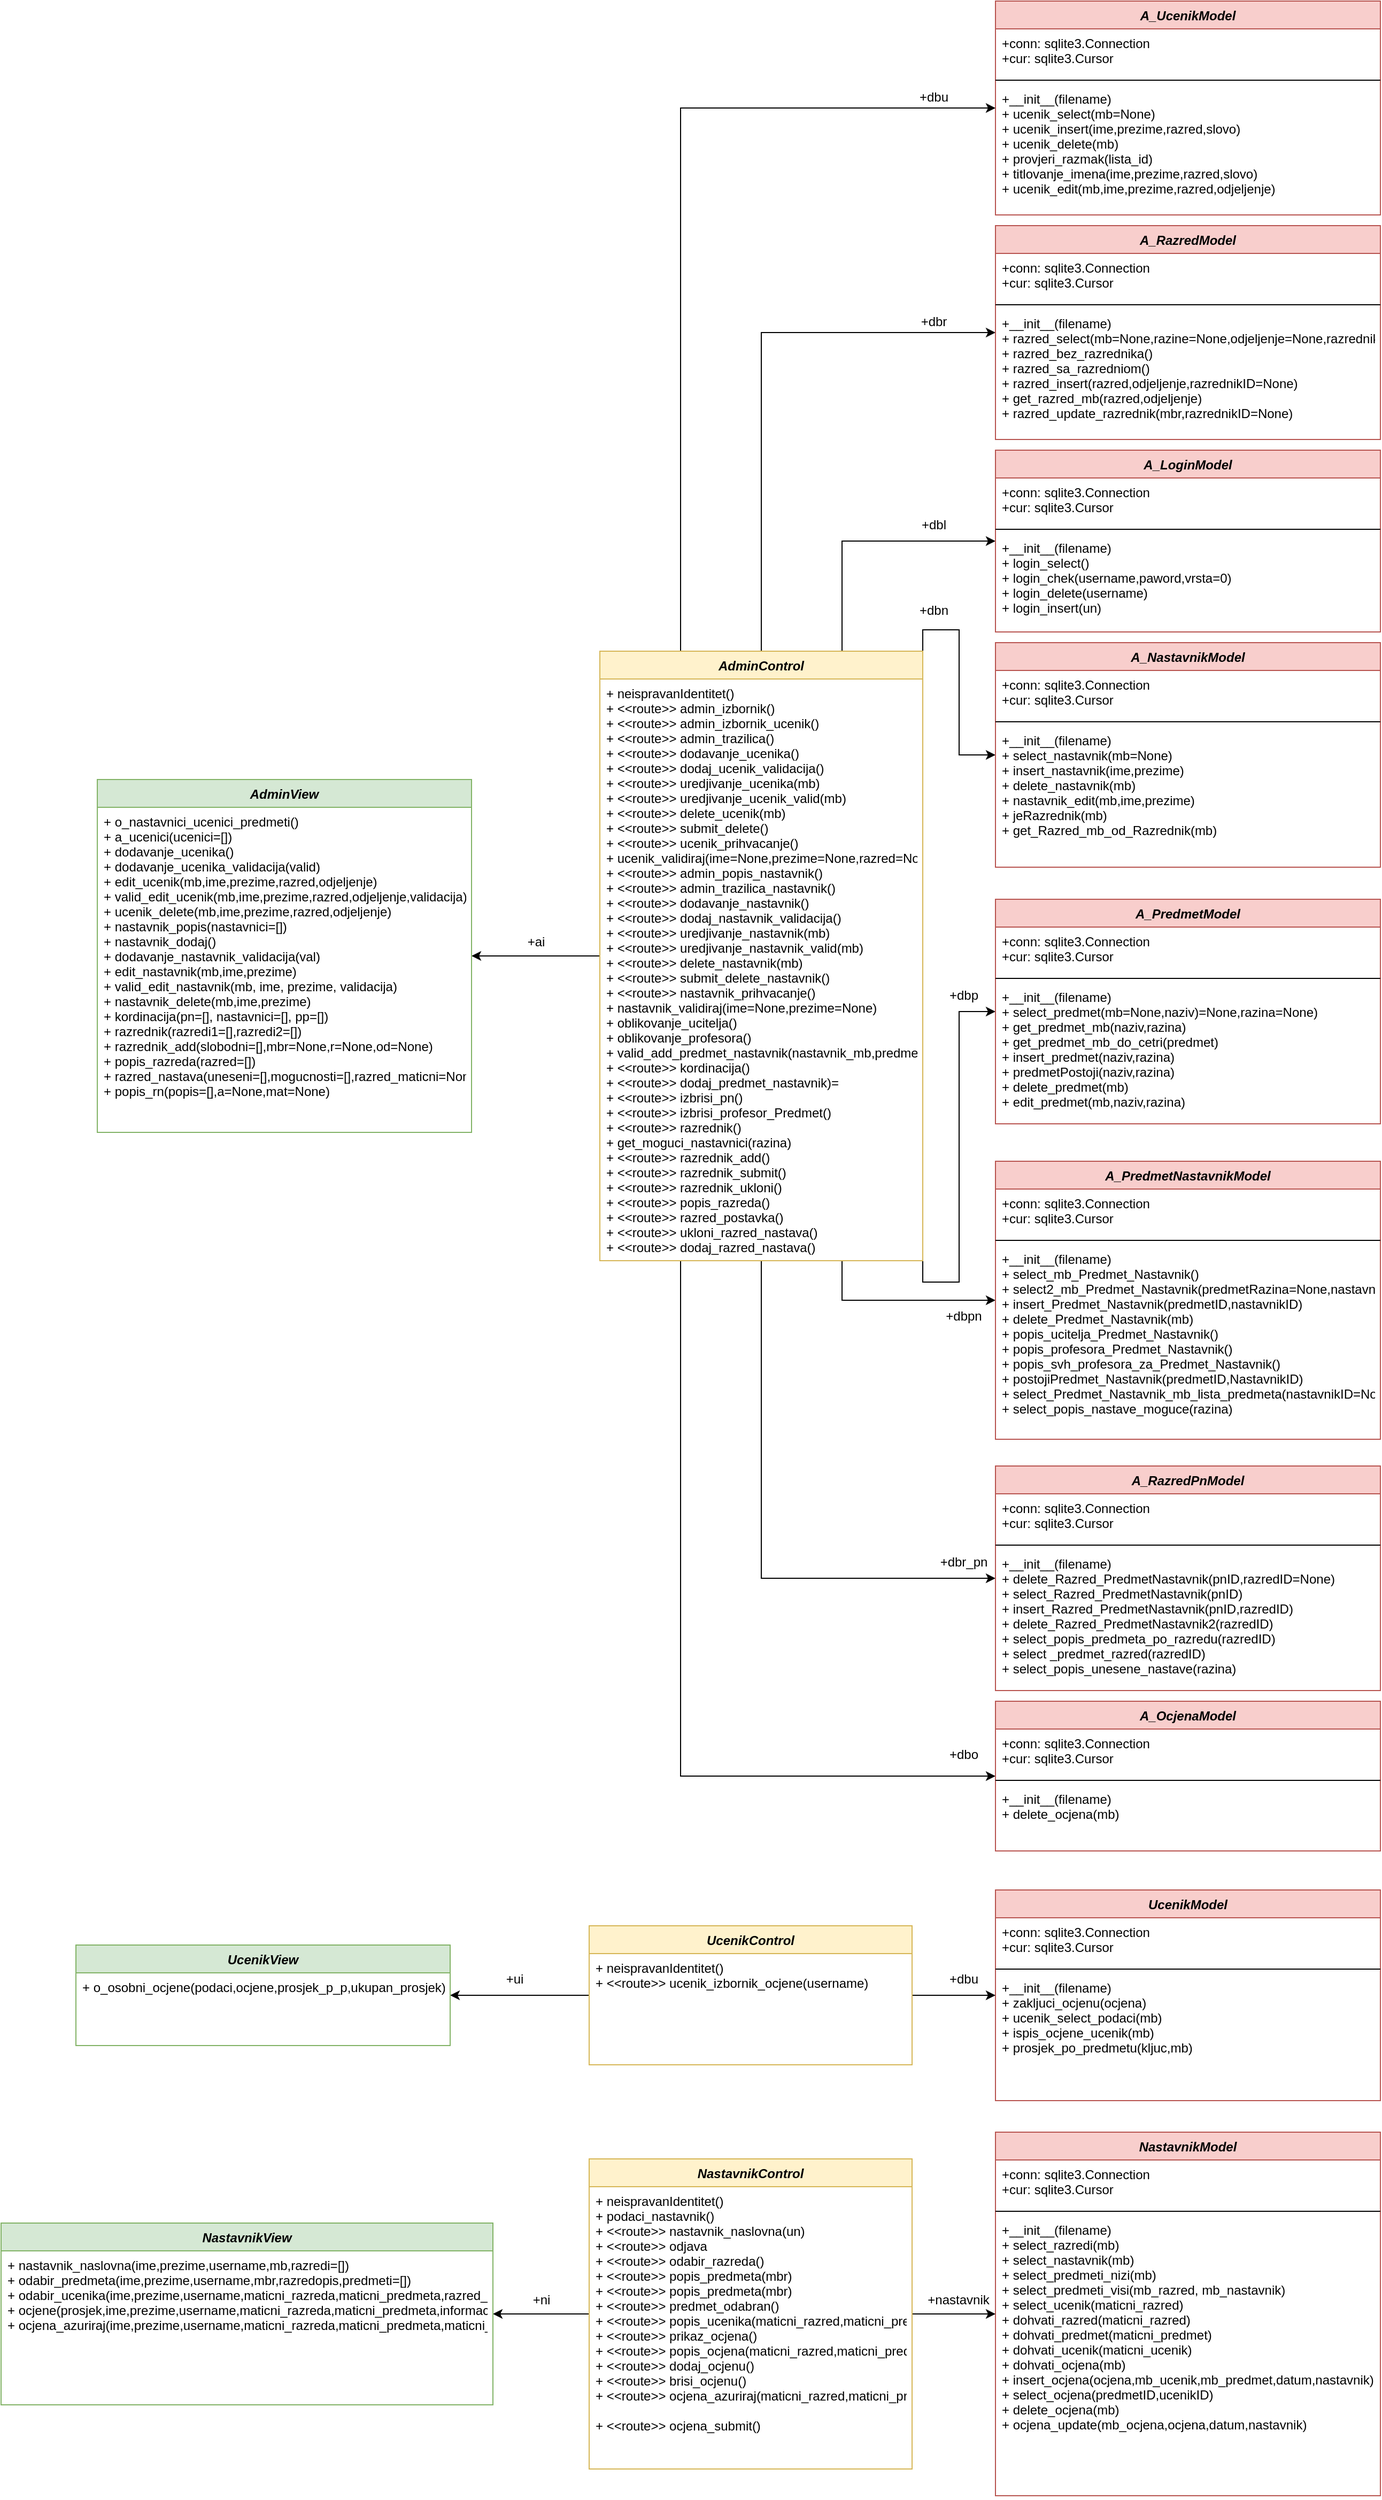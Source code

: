 <mxfile version="12.6.1" type="google"><diagram id="8pJR8YNOVsTvMHO_cF20" name="Page-2"><mxGraphModel dx="1662" dy="1595" grid="1" gridSize="10" guides="1" tooltips="1" connect="1" arrows="1" fold="1" page="1" pageScale="1" pageWidth="1100" pageHeight="850" math="0" shadow="0"><root><mxCell id="rMg6atcxBFr5q2pm8QDV-0"/><mxCell id="rMg6atcxBFr5q2pm8QDV-1" parent="rMg6atcxBFr5q2pm8QDV-0"/><mxCell id="rMg6atcxBFr5q2pm8QDV-2" value="A_UcenikModel" style="swimlane;fontStyle=3;align=center;verticalAlign=top;childLayout=stackLayout;horizontal=1;startSize=26;horizontalStack=0;resizeParent=1;resizeLast=0;collapsible=1;marginBottom=0;rounded=0;shadow=0;strokeWidth=1;fillColor=#f8cecc;strokeColor=#b85450;" parent="rMg6atcxBFr5q2pm8QDV-1" vertex="1"><mxGeometry x="1010" y="-850" width="360" height="200" as="geometry"><mxRectangle x="1080" y="-400" width="190" height="26" as="alternateBounds"/></mxGeometry></mxCell><mxCell id="rMg6atcxBFr5q2pm8QDV-3" value="+conn: sqlite3.Connection&#10;+cur: sqlite3.Cursor" style="text;align=left;verticalAlign=top;spacingLeft=4;spacingRight=4;overflow=hidden;rotatable=0;points=[[0,0.5],[1,0.5]];portConstraint=eastwest;" parent="rMg6atcxBFr5q2pm8QDV-2" vertex="1"><mxGeometry y="26" width="360" height="44" as="geometry"/></mxCell><mxCell id="rMg6atcxBFr5q2pm8QDV-4" value="" style="line;html=1;strokeWidth=1;align=left;verticalAlign=middle;spacingTop=-1;spacingLeft=3;spacingRight=3;rotatable=0;labelPosition=right;points=[];portConstraint=eastwest;" parent="rMg6atcxBFr5q2pm8QDV-2" vertex="1"><mxGeometry y="70" width="360" height="8" as="geometry"/></mxCell><mxCell id="rMg6atcxBFr5q2pm8QDV-5" value="+__init__(filename)&#10;+ ucenik_select(mb=None)&#10;+ ucenik_insert(ime,prezime,razred,slovo)&#10;+ ucenik_delete(mb)&#10;+ provjeri_razmak(lista_id)&#10;+ titlovanje_imena(ime,prezime,razred,slovo)&#10;+ ucenik_edit(mb,ime,prezime,razred,odjeljenje)&#10;" style="text;align=left;verticalAlign=top;spacingLeft=4;spacingRight=4;overflow=hidden;rotatable=0;points=[[0,0.5],[1,0.5]];portConstraint=eastwest;rounded=0;shadow=0;html=0;" parent="rMg6atcxBFr5q2pm8QDV-2" vertex="1"><mxGeometry y="78" width="360" height="122" as="geometry"/></mxCell><mxCell id="ldX80rkn6O-0yJz0ezO1-50" style="edgeStyle=orthogonalEdgeStyle;rounded=0;orthogonalLoop=1;jettySize=auto;html=1;exitX=0;exitY=0.5;exitDx=0;exitDy=0;entryX=1;entryY=0.5;entryDx=0;entryDy=0;" parent="rMg6atcxBFr5q2pm8QDV-1" source="h6SEAAgk4XOoFN-FzRvb-0" target="B-iCyE5MqkC7LLauvKNF-0" edge="1"><mxGeometry relative="1" as="geometry"/></mxCell><mxCell id="ldX80rkn6O-0yJz0ezO1-57" style="edgeStyle=orthogonalEdgeStyle;rounded=0;orthogonalLoop=1;jettySize=auto;html=1;exitX=0.25;exitY=0;exitDx=0;exitDy=0;entryX=0;entryY=0.5;entryDx=0;entryDy=0;" parent="rMg6atcxBFr5q2pm8QDV-1" source="h6SEAAgk4XOoFN-FzRvb-0" target="rMg6atcxBFr5q2pm8QDV-2" edge="1"><mxGeometry relative="1" as="geometry"/></mxCell><mxCell id="ldX80rkn6O-0yJz0ezO1-58" style="edgeStyle=orthogonalEdgeStyle;rounded=0;orthogonalLoop=1;jettySize=auto;html=1;exitX=0.5;exitY=0;exitDx=0;exitDy=0;entryX=0;entryY=0.5;entryDx=0;entryDy=0;" parent="rMg6atcxBFr5q2pm8QDV-1" source="h6SEAAgk4XOoFN-FzRvb-0" target="ldX80rkn6O-0yJz0ezO1-9" edge="1"><mxGeometry relative="1" as="geometry"/></mxCell><mxCell id="ldX80rkn6O-0yJz0ezO1-59" style="edgeStyle=orthogonalEdgeStyle;rounded=0;orthogonalLoop=1;jettySize=auto;html=1;exitX=0.75;exitY=0;exitDx=0;exitDy=0;entryX=0;entryY=0.5;entryDx=0;entryDy=0;" parent="rMg6atcxBFr5q2pm8QDV-1" source="h6SEAAgk4XOoFN-FzRvb-0" target="ldX80rkn6O-0yJz0ezO1-14" edge="1"><mxGeometry relative="1" as="geometry"/></mxCell><mxCell id="ldX80rkn6O-0yJz0ezO1-60" style="edgeStyle=orthogonalEdgeStyle;rounded=0;orthogonalLoop=1;jettySize=auto;html=1;exitX=1;exitY=0;exitDx=0;exitDy=0;entryX=0;entryY=0.5;entryDx=0;entryDy=0;" parent="rMg6atcxBFr5q2pm8QDV-1" source="h6SEAAgk4XOoFN-FzRvb-0" target="ldX80rkn6O-0yJz0ezO1-18" edge="1"><mxGeometry relative="1" as="geometry"/></mxCell><mxCell id="ldX80rkn6O-0yJz0ezO1-61" style="edgeStyle=orthogonalEdgeStyle;rounded=0;orthogonalLoop=1;jettySize=auto;html=1;exitX=1;exitY=1;exitDx=0;exitDy=0;entryX=0;entryY=0.5;entryDx=0;entryDy=0;" parent="rMg6atcxBFr5q2pm8QDV-1" source="h6SEAAgk4XOoFN-FzRvb-0" target="ldX80rkn6O-0yJz0ezO1-32" edge="1"><mxGeometry relative="1" as="geometry"/></mxCell><mxCell id="ldX80rkn6O-0yJz0ezO1-62" style="edgeStyle=orthogonalEdgeStyle;rounded=0;orthogonalLoop=1;jettySize=auto;html=1;exitX=0.75;exitY=1;exitDx=0;exitDy=0;entryX=0;entryY=0.5;entryDx=0;entryDy=0;" parent="rMg6atcxBFr5q2pm8QDV-1" source="h6SEAAgk4XOoFN-FzRvb-0" target="ldX80rkn6O-0yJz0ezO1-36" edge="1"><mxGeometry relative="1" as="geometry"/></mxCell><mxCell id="ldX80rkn6O-0yJz0ezO1-63" style="edgeStyle=orthogonalEdgeStyle;rounded=0;orthogonalLoop=1;jettySize=auto;html=1;exitX=0.5;exitY=1;exitDx=0;exitDy=0;entryX=0;entryY=0.5;entryDx=0;entryDy=0;" parent="rMg6atcxBFr5q2pm8QDV-1" source="h6SEAAgk4XOoFN-FzRvb-0" target="ldX80rkn6O-0yJz0ezO1-28" edge="1"><mxGeometry relative="1" as="geometry"/></mxCell><mxCell id="ldX80rkn6O-0yJz0ezO1-66" style="edgeStyle=orthogonalEdgeStyle;rounded=0;orthogonalLoop=1;jettySize=auto;html=1;exitX=0.25;exitY=1;exitDx=0;exitDy=0;entryX=0;entryY=0.5;entryDx=0;entryDy=0;" parent="rMg6atcxBFr5q2pm8QDV-1" source="h6SEAAgk4XOoFN-FzRvb-0" target="ldX80rkn6O-0yJz0ezO1-22" edge="1"><mxGeometry relative="1" as="geometry"/></mxCell><mxCell id="h6SEAAgk4XOoFN-FzRvb-0" value="AdminControl" style="swimlane;fontStyle=3;align=center;verticalAlign=top;childLayout=stackLayout;horizontal=1;startSize=26;horizontalStack=0;resizeParent=1;resizeLast=0;collapsible=1;marginBottom=0;rounded=0;shadow=0;strokeWidth=1;fillColor=#fff2cc;strokeColor=#d6b656;" parent="rMg6atcxBFr5q2pm8QDV-1" vertex="1"><mxGeometry x="640" y="-242" width="302" height="570" as="geometry"><mxRectangle x="710" y="166" width="170" height="26" as="alternateBounds"/></mxGeometry></mxCell><mxCell id="h6SEAAgk4XOoFN-FzRvb-1" value="+ neispravanIdentitet()&#10;+ &lt;&lt;route&gt;&gt; admin_izbornik()&#10;+ &lt;&lt;route&gt;&gt; admin_izbornik_ucenik()&#10;+ &lt;&lt;route&gt;&gt; admin_trazilica()&#10;+ &lt;&lt;route&gt;&gt; dodavanje_ucenika()&#10;+ &lt;&lt;route&gt;&gt; dodaj_ucenik_validacija()&#10;+ &lt;&lt;route&gt;&gt; uredjivanje_ucenika(mb)&#10;+ &lt;&lt;route&gt;&gt; uredjivanje_ucenik_valid(mb)&#10;+ &lt;&lt;route&gt;&gt; delete_ucenik(mb)&#10;+ &lt;&lt;route&gt;&gt; submit_delete()&#10;+ &lt;&lt;route&gt;&gt; ucenik_prihvacanje()&#10;+ ucenik_validiraj(ime=None,prezime=None,razred=None, odjeljenje=None)&#10;+ &lt;&lt;route&gt;&gt; admin_popis_nastavnik()&#10;+ &lt;&lt;route&gt;&gt; admin_trazilica_nastavnik()&#10;+ &lt;&lt;route&gt;&gt; dodavanje_nastavnik()&#10;+ &lt;&lt;route&gt;&gt; dodaj_nastavnik_validacija()&#10;+ &lt;&lt;route&gt;&gt; uredjivanje_nastavnik(mb)&#10;+ &lt;&lt;route&gt;&gt; uredjivanje_nastavnik_valid(mb)&#10;+ &lt;&lt;route&gt;&gt; delete_nastavnik(mb)&#10;+ &lt;&lt;route&gt;&gt; submit_delete_nastavnik()&#10;+ &lt;&lt;route&gt;&gt; nastavnik_prihvacanje()&#10;+ nastavnik_validiraj(ime=None,prezime=None)&#10;+ oblikovanje_ucitelja()&#10;+ oblikovanje_profesora()&#10;+ valid_add_predmet_nastavnik(nastavnik_mb,predmeti_odabir)&#10;+ &lt;&lt;route&gt;&gt; kordinacija()&#10;+ &lt;&lt;route&gt;&gt; dodaj_predmet_nastavnik)=&#10;+ &lt;&lt;route&gt;&gt; izbrisi_pn()&#10;+ &lt;&lt;route&gt;&gt; izbrisi_profesor_Predmet()&#10;+ &lt;&lt;route&gt;&gt; razrednik()&#10;+ get_moguci_nastavnici(razina)&#10;+ &lt;&lt;route&gt;&gt; razrednik_add()&#10;+ &lt;&lt;route&gt;&gt; razrednik_submit()&#10;+ &lt;&lt;route&gt;&gt; razrednik_ukloni()&#10;+ &lt;&lt;route&gt;&gt; popis_razreda()&#10;+ &lt;&lt;route&gt;&gt; razred_postavka()&#10;+ &lt;&lt;route&gt;&gt; ukloni_razred_nastava()&#10;+ &lt;&lt;route&gt;&gt; dodaj_razred_nastava()&#10;&#10; " style="text;align=left;verticalAlign=top;spacingLeft=4;spacingRight=4;overflow=hidden;rotatable=0;points=[[0,0.5],[1,0.5]];portConstraint=eastwest;rounded=0;shadow=0;html=0;" parent="h6SEAAgk4XOoFN-FzRvb-0" vertex="1"><mxGeometry y="26" width="302" height="544" as="geometry"/></mxCell><mxCell id="B-iCyE5MqkC7LLauvKNF-0" value="AdminView" style="swimlane;fontStyle=3;align=center;verticalAlign=top;childLayout=stackLayout;horizontal=1;startSize=26;horizontalStack=0;resizeParent=1;resizeLast=0;collapsible=1;marginBottom=0;rounded=0;shadow=0;strokeWidth=1;fillColor=#d5e8d4;strokeColor=#82b366;" parent="rMg6atcxBFr5q2pm8QDV-1" vertex="1"><mxGeometry x="170" y="-122" width="350" height="330" as="geometry"><mxRectangle x="390" y="166" width="160" height="26" as="alternateBounds"/></mxGeometry></mxCell><mxCell id="B-iCyE5MqkC7LLauvKNF-1" value="+ o_nastavnici_ucenici_predmeti()&#10;+ a_ucenici(ucenici=[])&#10;+ dodavanje_ucenika()&#10;+ dodavanje_ucenika_validacija(valid)&#10;+ edit_ucenik(mb,ime,prezime,razred,odjeljenje)&#10;+ valid_edit_ucenik(mb,ime,prezime,razred,odjeljenje,validacija)&#10;+ ucenik_delete(mb,ime,prezime,razred,odjeljenje)&#10;+ nastavnik_popis(nastavnici=[])&#10;+ nastavnik_dodaj()&#10;+ dodavanje_nastavnik_validacija(val)&#10;+ edit_nastavnik(mb,ime,prezime)&#10;+ valid_edit_nastavnik(mb, ime, prezime, validacija)&#10;+ nastavnik_delete(mb,ime,prezime)&#10;+ kordinacija(pn=[], nastavnici=[], pp=[])&#10;+ razrednik(razredi1=[],razredi2=[])&#10;+ razrednik_add(slobodni=[],mbr=None,r=None,od=None)&#10;+ popis_razreda(razred=[])&#10;+ razred_nastava(uneseni=[],mogucnosti=[],razred_maticni=None)&#10;+ popis_rn(popis=[],a=None,mat=None)&#10;&#10;" style="text;align=left;verticalAlign=top;spacingLeft=4;spacingRight=4;overflow=hidden;rotatable=0;points=[[0,0.5],[1,0.5]];portConstraint=eastwest;rounded=0;shadow=0;html=0;" parent="B-iCyE5MqkC7LLauvKNF-0" vertex="1"><mxGeometry y="26" width="350" height="304" as="geometry"/></mxCell><mxCell id="EkTD00CELZtoTgw5SXlb-2" value="NastavnikModel" style="swimlane;fontStyle=3;align=center;verticalAlign=top;childLayout=stackLayout;horizontal=1;startSize=26;horizontalStack=0;resizeParent=1;resizeLast=0;collapsible=1;marginBottom=0;rounded=0;shadow=0;strokeWidth=1;fillColor=#f8cecc;strokeColor=#b85450;" parent="rMg6atcxBFr5q2pm8QDV-1" vertex="1"><mxGeometry x="1010" y="1143" width="360" height="340" as="geometry"><mxRectangle x="1150" y="600" width="160" height="26" as="alternateBounds"/></mxGeometry></mxCell><mxCell id="EkTD00CELZtoTgw5SXlb-3" value="+conn: sqlite3.Connection&#10;+cur: sqlite3.Cursor" style="text;align=left;verticalAlign=top;spacingLeft=4;spacingRight=4;overflow=hidden;rotatable=0;points=[[0,0.5],[1,0.5]];portConstraint=eastwest;" parent="EkTD00CELZtoTgw5SXlb-2" vertex="1"><mxGeometry y="26" width="360" height="44" as="geometry"/></mxCell><mxCell id="EkTD00CELZtoTgw5SXlb-4" value="" style="line;html=1;strokeWidth=1;align=left;verticalAlign=middle;spacingTop=-1;spacingLeft=3;spacingRight=3;rotatable=0;labelPosition=right;points=[];portConstraint=eastwest;" parent="EkTD00CELZtoTgw5SXlb-2" vertex="1"><mxGeometry y="70" width="360" height="8" as="geometry"/></mxCell><mxCell id="EkTD00CELZtoTgw5SXlb-5" value="+__init__(filename)&#10;+ select_razredi(mb)&#10;+ select_nastavnik(mb)&#10;+ select_predmeti_nizi(mb)&#10;+ select_predmeti_visi(mb_razred, mb_nastavnik)&#10;+ select_ucenik(maticni_razred)&#10;+ dohvati_razred(maticni_razred)&#10;+ dohvati_predmet(maticni_predmet)&#10;+ dohvati_ucenik(maticni_ucenik)&#10;+ dohvati_ocjena(mb)&#10;+ insert_ocjena(ocjena,mb_ucenik,mb_predmet,datum,nastavnik)&#10;+ select_ocjena(predmetID,ucenikID)&#10;+ delete_ocjena(mb)&#10;+ ocjena_update(mb_ocjena,ocjena,datum,nastavnik)&#10;" style="text;align=left;verticalAlign=top;spacingLeft=4;spacingRight=4;overflow=hidden;rotatable=0;points=[[0,0.5],[1,0.5]];portConstraint=eastwest;rounded=0;shadow=0;html=0;" parent="EkTD00CELZtoTgw5SXlb-2" vertex="1"><mxGeometry y="78" width="360" height="262" as="geometry"/></mxCell><mxCell id="ldX80rkn6O-0yJz0ezO1-0" value="UcenikModel" style="swimlane;fontStyle=3;align=center;verticalAlign=top;childLayout=stackLayout;horizontal=1;startSize=26;horizontalStack=0;resizeParent=1;resizeLast=0;collapsible=1;marginBottom=0;rounded=0;shadow=0;strokeWidth=1;fillColor=#f8cecc;strokeColor=#b85450;" parent="rMg6atcxBFr5q2pm8QDV-1" vertex="1"><mxGeometry x="1010" y="916.5" width="360" height="197" as="geometry"><mxRectangle x="1030" y="434" width="160" height="26" as="alternateBounds"/></mxGeometry></mxCell><mxCell id="ldX80rkn6O-0yJz0ezO1-1" value="+conn: sqlite3.Connection&#10;+cur: sqlite3.Cursor" style="text;align=left;verticalAlign=top;spacingLeft=4;spacingRight=4;overflow=hidden;rotatable=0;points=[[0,0.5],[1,0.5]];portConstraint=eastwest;" parent="ldX80rkn6O-0yJz0ezO1-0" vertex="1"><mxGeometry y="26" width="360" height="44" as="geometry"/></mxCell><mxCell id="ldX80rkn6O-0yJz0ezO1-2" value="" style="line;html=1;strokeWidth=1;align=left;verticalAlign=middle;spacingTop=-1;spacingLeft=3;spacingRight=3;rotatable=0;labelPosition=right;points=[];portConstraint=eastwest;" parent="ldX80rkn6O-0yJz0ezO1-0" vertex="1"><mxGeometry y="70" width="360" height="8" as="geometry"/></mxCell><mxCell id="ldX80rkn6O-0yJz0ezO1-3" value="+__init__(filename)&#10;+ zakljuci_ocjenu(ocjena)&#10;+ ucenik_select_podaci(mb)&#10;+ ispis_ocjene_ucenik(mb)&#10;+ prosjek_po_predmetu(kljuc,mb)" style="text;align=left;verticalAlign=top;spacingLeft=4;spacingRight=4;overflow=hidden;rotatable=0;points=[[0,0.5],[1,0.5]];portConstraint=eastwest;rounded=0;shadow=0;html=0;" parent="ldX80rkn6O-0yJz0ezO1-0" vertex="1"><mxGeometry y="78" width="360" height="102" as="geometry"/></mxCell><mxCell id="ldX80rkn6O-0yJz0ezO1-9" value="A_RazredModel" style="swimlane;fontStyle=3;align=center;verticalAlign=top;childLayout=stackLayout;horizontal=1;startSize=26;horizontalStack=0;resizeParent=1;resizeLast=0;collapsible=1;marginBottom=0;rounded=0;shadow=0;strokeWidth=1;fillColor=#f8cecc;strokeColor=#b85450;" parent="rMg6atcxBFr5q2pm8QDV-1" vertex="1"><mxGeometry x="1010" y="-640" width="360" height="200" as="geometry"><mxRectangle x="1080" y="-360" width="190" height="26" as="alternateBounds"/></mxGeometry></mxCell><mxCell id="ldX80rkn6O-0yJz0ezO1-10" value="+conn: sqlite3.Connection&#10;+cur: sqlite3.Cursor" style="text;align=left;verticalAlign=top;spacingLeft=4;spacingRight=4;overflow=hidden;rotatable=0;points=[[0,0.5],[1,0.5]];portConstraint=eastwest;" parent="ldX80rkn6O-0yJz0ezO1-9" vertex="1"><mxGeometry y="26" width="360" height="44" as="geometry"/></mxCell><mxCell id="ldX80rkn6O-0yJz0ezO1-11" value="" style="line;html=1;strokeWidth=1;align=left;verticalAlign=middle;spacingTop=-1;spacingLeft=3;spacingRight=3;rotatable=0;labelPosition=right;points=[];portConstraint=eastwest;" parent="ldX80rkn6O-0yJz0ezO1-9" vertex="1"><mxGeometry y="70" width="360" height="8" as="geometry"/></mxCell><mxCell id="ldX80rkn6O-0yJz0ezO1-12" value="+__init__(filename)&#10;+ razred_select(mb=None,razine=None,odjeljenje=None,razrednikID=None)&#10;+ razred_bez_razrednika()&#10;+ razred_sa_razredniom()&#10;+ razred_insert(razred,odjeljenje,razrednikID=None)&#10;+ get_razred_mb(razred,odjeljenje)&#10;+ razred_update_razrednik(mbr,razrednikID=None)" style="text;align=left;verticalAlign=top;spacingLeft=4;spacingRight=4;overflow=hidden;rotatable=0;points=[[0,0.5],[1,0.5]];portConstraint=eastwest;rounded=0;shadow=0;html=0;" parent="ldX80rkn6O-0yJz0ezO1-9" vertex="1"><mxGeometry y="78" width="360" height="112" as="geometry"/></mxCell><mxCell id="ldX80rkn6O-0yJz0ezO1-14" value="A_LoginModel" style="swimlane;fontStyle=3;align=center;verticalAlign=top;childLayout=stackLayout;horizontal=1;startSize=26;horizontalStack=0;resizeParent=1;resizeLast=0;collapsible=1;marginBottom=0;rounded=0;shadow=0;strokeWidth=1;fillColor=#f8cecc;strokeColor=#b85450;" parent="rMg6atcxBFr5q2pm8QDV-1" vertex="1"><mxGeometry x="1010" y="-430" width="360" height="170" as="geometry"><mxRectangle x="1080" y="-320" width="190" height="26" as="alternateBounds"/></mxGeometry></mxCell><mxCell id="ldX80rkn6O-0yJz0ezO1-15" value="+conn: sqlite3.Connection&#10;+cur: sqlite3.Cursor" style="text;align=left;verticalAlign=top;spacingLeft=4;spacingRight=4;overflow=hidden;rotatable=0;points=[[0,0.5],[1,0.5]];portConstraint=eastwest;" parent="ldX80rkn6O-0yJz0ezO1-14" vertex="1"><mxGeometry y="26" width="360" height="44" as="geometry"/></mxCell><mxCell id="ldX80rkn6O-0yJz0ezO1-16" value="" style="line;html=1;strokeWidth=1;align=left;verticalAlign=middle;spacingTop=-1;spacingLeft=3;spacingRight=3;rotatable=0;labelPosition=right;points=[];portConstraint=eastwest;" parent="ldX80rkn6O-0yJz0ezO1-14" vertex="1"><mxGeometry y="70" width="360" height="8" as="geometry"/></mxCell><mxCell id="ldX80rkn6O-0yJz0ezO1-17" value="+__init__(filename)&#10;+ login_select()&#10;+ login_chek(username,paword,vrsta=0)&#10;+ login_delete(username)&#10;+ login_insert(un)&#10;" style="text;align=left;verticalAlign=top;spacingLeft=4;spacingRight=4;overflow=hidden;rotatable=0;points=[[0,0.5],[1,0.5]];portConstraint=eastwest;rounded=0;shadow=0;html=0;" parent="ldX80rkn6O-0yJz0ezO1-14" vertex="1"><mxGeometry y="78" width="360" height="92" as="geometry"/></mxCell><mxCell id="ldX80rkn6O-0yJz0ezO1-18" value="A_NastavnikModel" style="swimlane;fontStyle=3;align=center;verticalAlign=top;childLayout=stackLayout;horizontal=1;startSize=26;horizontalStack=0;resizeParent=1;resizeLast=0;collapsible=1;marginBottom=0;rounded=0;shadow=0;strokeWidth=1;fillColor=#f8cecc;strokeColor=#b85450;" parent="rMg6atcxBFr5q2pm8QDV-1" vertex="1"><mxGeometry x="1010" y="-250" width="360" height="210" as="geometry"><mxRectangle x="1080" y="-280" width="190" height="26" as="alternateBounds"/></mxGeometry></mxCell><mxCell id="ldX80rkn6O-0yJz0ezO1-19" value="+conn: sqlite3.Connection&#10;+cur: sqlite3.Cursor" style="text;align=left;verticalAlign=top;spacingLeft=4;spacingRight=4;overflow=hidden;rotatable=0;points=[[0,0.5],[1,0.5]];portConstraint=eastwest;" parent="ldX80rkn6O-0yJz0ezO1-18" vertex="1"><mxGeometry y="26" width="360" height="44" as="geometry"/></mxCell><mxCell id="ldX80rkn6O-0yJz0ezO1-20" value="" style="line;html=1;strokeWidth=1;align=left;verticalAlign=middle;spacingTop=-1;spacingLeft=3;spacingRight=3;rotatable=0;labelPosition=right;points=[];portConstraint=eastwest;" parent="ldX80rkn6O-0yJz0ezO1-18" vertex="1"><mxGeometry y="70" width="360" height="8" as="geometry"/></mxCell><mxCell id="ldX80rkn6O-0yJz0ezO1-21" value="+__init__(filename)&#10;+ select_nastavnik(mb=None)&#10;+ insert_nastavnik(ime,prezime)&#10;+ delete_nastavnik(mb)&#10;+ nastavnik_edit(mb,ime,prezime)&#10;+ jeRazrednik(mb)&#10;+ get_Razred_mb_od_Razrednik(mb)" style="text;align=left;verticalAlign=top;spacingLeft=4;spacingRight=4;overflow=hidden;rotatable=0;points=[[0,0.5],[1,0.5]];portConstraint=eastwest;rounded=0;shadow=0;html=0;" parent="ldX80rkn6O-0yJz0ezO1-18" vertex="1"><mxGeometry y="78" width="360" height="132" as="geometry"/></mxCell><mxCell id="ldX80rkn6O-0yJz0ezO1-22" value="A_OcjenaModel" style="swimlane;fontStyle=3;align=center;verticalAlign=top;childLayout=stackLayout;horizontal=1;startSize=26;horizontalStack=0;resizeParent=1;resizeLast=0;collapsible=1;marginBottom=0;rounded=0;shadow=0;strokeWidth=1;fillColor=#f8cecc;strokeColor=#b85450;" parent="rMg6atcxBFr5q2pm8QDV-1" vertex="1"><mxGeometry x="1010" y="740" width="360" height="140" as="geometry"><mxRectangle x="1030" y="320" width="190" height="26" as="alternateBounds"/></mxGeometry></mxCell><mxCell id="ldX80rkn6O-0yJz0ezO1-23" value="+conn: sqlite3.Connection&#10;+cur: sqlite3.Cursor" style="text;align=left;verticalAlign=top;spacingLeft=4;spacingRight=4;overflow=hidden;rotatable=0;points=[[0,0.5],[1,0.5]];portConstraint=eastwest;" parent="ldX80rkn6O-0yJz0ezO1-22" vertex="1"><mxGeometry y="26" width="360" height="44" as="geometry"/></mxCell><mxCell id="ldX80rkn6O-0yJz0ezO1-24" value="" style="line;html=1;strokeWidth=1;align=left;verticalAlign=middle;spacingTop=-1;spacingLeft=3;spacingRight=3;rotatable=0;labelPosition=right;points=[];portConstraint=eastwest;" parent="ldX80rkn6O-0yJz0ezO1-22" vertex="1"><mxGeometry y="70" width="360" height="8" as="geometry"/></mxCell><mxCell id="ldX80rkn6O-0yJz0ezO1-25" value="+__init__(filename)&#10;+ delete_ocjena(mb)&#10;" style="text;align=left;verticalAlign=top;spacingLeft=4;spacingRight=4;overflow=hidden;rotatable=0;points=[[0,0.5],[1,0.5]];portConstraint=eastwest;rounded=0;shadow=0;html=0;" parent="ldX80rkn6O-0yJz0ezO1-22" vertex="1"><mxGeometry y="78" width="360" height="62" as="geometry"/></mxCell><mxCell id="ldX80rkn6O-0yJz0ezO1-28" value="A_RazredPnModel" style="swimlane;fontStyle=3;align=center;verticalAlign=top;childLayout=stackLayout;horizontal=1;startSize=26;horizontalStack=0;resizeParent=1;resizeLast=0;collapsible=1;marginBottom=0;rounded=0;shadow=0;strokeWidth=1;fillColor=#f8cecc;strokeColor=#b85450;" parent="rMg6atcxBFr5q2pm8QDV-1" vertex="1"><mxGeometry x="1010" y="520" width="360" height="210" as="geometry"><mxRectangle x="1030" y="280" width="190" height="26" as="alternateBounds"/></mxGeometry></mxCell><mxCell id="ldX80rkn6O-0yJz0ezO1-29" value="+conn: sqlite3.Connection&#10;+cur: sqlite3.Cursor" style="text;align=left;verticalAlign=top;spacingLeft=4;spacingRight=4;overflow=hidden;rotatable=0;points=[[0,0.5],[1,0.5]];portConstraint=eastwest;" parent="ldX80rkn6O-0yJz0ezO1-28" vertex="1"><mxGeometry y="26" width="360" height="44" as="geometry"/></mxCell><mxCell id="ldX80rkn6O-0yJz0ezO1-30" value="" style="line;html=1;strokeWidth=1;align=left;verticalAlign=middle;spacingTop=-1;spacingLeft=3;spacingRight=3;rotatable=0;labelPosition=right;points=[];portConstraint=eastwest;" parent="ldX80rkn6O-0yJz0ezO1-28" vertex="1"><mxGeometry y="70" width="360" height="8" as="geometry"/></mxCell><mxCell id="ldX80rkn6O-0yJz0ezO1-31" value="+__init__(filename)&#10;+ delete_Razred_PredmetNastavnik(pnID,razredID=None)&#10;+ select_Razred_PredmetNastavnik(pnID)&#10;+ insert_Razred_PredmetNastavnik(pnID,razredID)&#10;+ delete_Razred_PredmetNastavnik2(razredID)&#10;+ select_popis_predmeta_po_razredu(razredID)&#10;+ select _predmet_razred(razredID)&#10;+ select_popis_unesene_nastave(razina)&#10;" style="text;align=left;verticalAlign=top;spacingLeft=4;spacingRight=4;overflow=hidden;rotatable=0;points=[[0,0.5],[1,0.5]];portConstraint=eastwest;rounded=0;shadow=0;html=0;" parent="ldX80rkn6O-0yJz0ezO1-28" vertex="1"><mxGeometry y="78" width="360" height="132" as="geometry"/></mxCell><mxCell id="ldX80rkn6O-0yJz0ezO1-32" value="A_PredmetModel" style="swimlane;fontStyle=3;align=center;verticalAlign=top;childLayout=stackLayout;horizontal=1;startSize=26;horizontalStack=0;resizeParent=1;resizeLast=0;collapsible=1;marginBottom=0;rounded=0;shadow=0;strokeWidth=1;fillColor=#f8cecc;strokeColor=#b85450;" parent="rMg6atcxBFr5q2pm8QDV-1" vertex="1"><mxGeometry x="1010" y="-10" width="360" height="210" as="geometry"><mxRectangle x="1030" y="204" width="190" height="26" as="alternateBounds"/></mxGeometry></mxCell><mxCell id="ldX80rkn6O-0yJz0ezO1-33" value="+conn: sqlite3.Connection&#10;+cur: sqlite3.Cursor" style="text;align=left;verticalAlign=top;spacingLeft=4;spacingRight=4;overflow=hidden;rotatable=0;points=[[0,0.5],[1,0.5]];portConstraint=eastwest;" parent="ldX80rkn6O-0yJz0ezO1-32" vertex="1"><mxGeometry y="26" width="360" height="44" as="geometry"/></mxCell><mxCell id="ldX80rkn6O-0yJz0ezO1-34" value="" style="line;html=1;strokeWidth=1;align=left;verticalAlign=middle;spacingTop=-1;spacingLeft=3;spacingRight=3;rotatable=0;labelPosition=right;points=[];portConstraint=eastwest;" parent="ldX80rkn6O-0yJz0ezO1-32" vertex="1"><mxGeometry y="70" width="360" height="8" as="geometry"/></mxCell><mxCell id="ldX80rkn6O-0yJz0ezO1-35" value="+__init__(filename)&#10;+ select_predmet(mb=None,naziv)=None,razina=None)&#10;+ get_predmet_mb(naziv,razina)&#10;+ get_predmet_mb_do_cetri(predmet)&#10;+ insert_predmet(naziv,razina)&#10;+ predmetPostoji(naziv,razina)&#10;+ delete_predmet(mb)&#10;+ edit_predmet(mb,naziv,razina)&#10;" style="text;align=left;verticalAlign=top;spacingLeft=4;spacingRight=4;overflow=hidden;rotatable=0;points=[[0,0.5],[1,0.5]];portConstraint=eastwest;rounded=0;shadow=0;html=0;" parent="ldX80rkn6O-0yJz0ezO1-32" vertex="1"><mxGeometry y="78" width="360" height="132" as="geometry"/></mxCell><mxCell id="ldX80rkn6O-0yJz0ezO1-36" value="A_PredmetNastavnikModel" style="swimlane;fontStyle=3;align=center;verticalAlign=top;childLayout=stackLayout;horizontal=1;startSize=26;horizontalStack=0;resizeParent=1;resizeLast=0;collapsible=1;marginBottom=0;rounded=0;shadow=0;strokeWidth=1;fillColor=#f8cecc;strokeColor=#b85450;" parent="rMg6atcxBFr5q2pm8QDV-1" vertex="1"><mxGeometry x="1010" y="235" width="360" height="260" as="geometry"><mxRectangle x="1030" y="240" width="190" height="26" as="alternateBounds"/></mxGeometry></mxCell><mxCell id="ldX80rkn6O-0yJz0ezO1-37" value="+conn: sqlite3.Connection&#10;+cur: sqlite3.Cursor" style="text;align=left;verticalAlign=top;spacingLeft=4;spacingRight=4;overflow=hidden;rotatable=0;points=[[0,0.5],[1,0.5]];portConstraint=eastwest;" parent="ldX80rkn6O-0yJz0ezO1-36" vertex="1"><mxGeometry y="26" width="360" height="44" as="geometry"/></mxCell><mxCell id="ldX80rkn6O-0yJz0ezO1-38" value="" style="line;html=1;strokeWidth=1;align=left;verticalAlign=middle;spacingTop=-1;spacingLeft=3;spacingRight=3;rotatable=0;labelPosition=right;points=[];portConstraint=eastwest;" parent="ldX80rkn6O-0yJz0ezO1-36" vertex="1"><mxGeometry y="70" width="360" height="8" as="geometry"/></mxCell><mxCell id="ldX80rkn6O-0yJz0ezO1-39" value="+__init__(filename)&#10;+ select_mb_Predmet_Nastavnik()&#10;+ select2_mb_Predmet_Nastavnik(predmetRazina=None,nastavnikID=None)&#10;+ insert_Predmet_Nastavnik(predmetID,nastavnikID)&#10;+ delete_Predmet_Nastavnik(mb)&#10;+ popis_ucitelja_Predmet_Nastavnik()&#10;+ popis_profesora_Predmet_Nastavnik()&#10;+ popis_svh_profesora_za_Predmet_Nastavnik()&#10;+ postojiPredmet_Nastavnik(predmetID,NastavnikID)&#10;+ select_Predmet_Nastavnik_mb_lista_predmeta(nastavnikID=None,lista_predmeta=[])&#10;+ select_popis_nastave_moguce(razina)" style="text;align=left;verticalAlign=top;spacingLeft=4;spacingRight=4;overflow=hidden;rotatable=0;points=[[0,0.5],[1,0.5]];portConstraint=eastwest;rounded=0;shadow=0;html=0;" parent="ldX80rkn6O-0yJz0ezO1-36" vertex="1"><mxGeometry y="78" width="360" height="182" as="geometry"/></mxCell><mxCell id="ldX80rkn6O-0yJz0ezO1-67" style="edgeStyle=orthogonalEdgeStyle;rounded=0;orthogonalLoop=1;jettySize=auto;html=1;exitX=0;exitY=0.5;exitDx=0;exitDy=0;entryX=1;entryY=0.5;entryDx=0;entryDy=0;" parent="rMg6atcxBFr5q2pm8QDV-1" source="ldX80rkn6O-0yJz0ezO1-42" target="ldX80rkn6O-0yJz0ezO1-48" edge="1"><mxGeometry relative="1" as="geometry"/></mxCell><mxCell id="ldX80rkn6O-0yJz0ezO1-68" style="edgeStyle=orthogonalEdgeStyle;rounded=0;orthogonalLoop=1;jettySize=auto;html=1;exitX=1;exitY=0.5;exitDx=0;exitDy=0;entryX=0;entryY=0.5;entryDx=0;entryDy=0;" parent="rMg6atcxBFr5q2pm8QDV-1" source="ldX80rkn6O-0yJz0ezO1-42" target="ldX80rkn6O-0yJz0ezO1-0" edge="1"><mxGeometry relative="1" as="geometry"/></mxCell><mxCell id="ldX80rkn6O-0yJz0ezO1-42" value="UcenikControl" style="swimlane;fontStyle=3;align=center;verticalAlign=top;childLayout=stackLayout;horizontal=1;startSize=26;horizontalStack=0;resizeParent=1;resizeLast=0;collapsible=1;marginBottom=0;rounded=0;shadow=0;strokeWidth=1;fillColor=#fff2cc;strokeColor=#d6b656;" parent="rMg6atcxBFr5q2pm8QDV-1" vertex="1"><mxGeometry x="630" y="950" width="302" height="130" as="geometry"><mxRectangle x="710" y="434" width="170" height="26" as="alternateBounds"/></mxGeometry></mxCell><mxCell id="ldX80rkn6O-0yJz0ezO1-43" value="+ neispravanIdentitet()&#10;+ &lt;&lt;route&gt;&gt; ucenik_izbornik_ocjene(username)" style="text;align=left;verticalAlign=top;spacingLeft=4;spacingRight=4;overflow=hidden;rotatable=0;points=[[0,0.5],[1,0.5]];portConstraint=eastwest;rounded=0;shadow=0;html=0;" parent="ldX80rkn6O-0yJz0ezO1-42" vertex="1"><mxGeometry y="26" width="302" height="94" as="geometry"/></mxCell><mxCell id="ldX80rkn6O-0yJz0ezO1-69" style="edgeStyle=orthogonalEdgeStyle;rounded=0;orthogonalLoop=1;jettySize=auto;html=1;exitX=0;exitY=0.5;exitDx=0;exitDy=0;entryX=1;entryY=0.5;entryDx=0;entryDy=0;" parent="rMg6atcxBFr5q2pm8QDV-1" source="ldX80rkn6O-0yJz0ezO1-44" target="ldX80rkn6O-0yJz0ezO1-46" edge="1"><mxGeometry relative="1" as="geometry"/></mxCell><mxCell id="ldX80rkn6O-0yJz0ezO1-70" style="edgeStyle=orthogonalEdgeStyle;rounded=0;orthogonalLoop=1;jettySize=auto;html=1;exitX=1;exitY=0.5;exitDx=0;exitDy=0;entryX=0;entryY=0.5;entryDx=0;entryDy=0;" parent="rMg6atcxBFr5q2pm8QDV-1" source="ldX80rkn6O-0yJz0ezO1-44" target="EkTD00CELZtoTgw5SXlb-2" edge="1"><mxGeometry relative="1" as="geometry"/></mxCell><mxCell id="ldX80rkn6O-0yJz0ezO1-44" value="NastavnikControl" style="swimlane;fontStyle=3;align=center;verticalAlign=top;childLayout=stackLayout;horizontal=1;startSize=26;horizontalStack=0;resizeParent=1;resizeLast=0;collapsible=1;marginBottom=0;rounded=0;shadow=0;strokeWidth=1;fillColor=#fff2cc;strokeColor=#d6b656;" parent="rMg6atcxBFr5q2pm8QDV-1" vertex="1"><mxGeometry x="630" y="1168" width="302" height="290" as="geometry"><mxRectangle x="710" y="520" width="170" height="26" as="alternateBounds"/></mxGeometry></mxCell><mxCell id="ldX80rkn6O-0yJz0ezO1-45" value="+ neispravanIdentitet()&#10;+ podaci_nastavnik()&#10;+ &lt;&lt;route&gt;&gt; nastavnik_naslovna(un)&#10;+ &lt;&lt;route&gt;&gt; odjava&#10;+ &lt;&lt;route&gt;&gt; odabir_razreda()&#10;+ &lt;&lt;route&gt;&gt; popis_predmeta(mbr)&#10;+ &lt;&lt;route&gt;&gt; popis_predmeta(mbr)&#10;+ &lt;&lt;route&gt;&gt; predmet_odabran()&#10;+ &lt;&lt;route&gt;&gt; popis_ucenika(maticni_razred,maticni_predmet)&#10;+ &lt;&lt;route&gt;&gt; prikaz_ocjena()&#10;+ &lt;&lt;route&gt;&gt; popis_ocjena(maticni_razred,maticni_predmet,maticni_ucenik)&#10;+ &lt;&lt;route&gt;&gt; dodaj_ocjenu()&#10;+ &lt;&lt;route&gt;&gt; brisi_ocjenu()&#10;+ &lt;&lt;route&gt;&gt; ocjena_azuriraj(maticni_razred,maticni_predmet,maticni_ucenik,maticni_ocjena)&#10;&#10;+ &lt;&lt;route&gt;&gt; ocjena_submit()&#10;&#10;&#10;" style="text;align=left;verticalAlign=top;spacingLeft=4;spacingRight=4;overflow=hidden;rotatable=0;points=[[0,0.5],[1,0.5]];portConstraint=eastwest;rounded=0;shadow=0;html=0;" parent="ldX80rkn6O-0yJz0ezO1-44" vertex="1"><mxGeometry y="26" width="302" height="264" as="geometry"/></mxCell><mxCell id="ldX80rkn6O-0yJz0ezO1-46" value="NastavnikView" style="swimlane;fontStyle=3;align=center;verticalAlign=top;childLayout=stackLayout;horizontal=1;startSize=26;horizontalStack=0;resizeParent=1;resizeLast=0;collapsible=1;marginBottom=0;rounded=0;shadow=0;strokeWidth=1;fillColor=#d5e8d4;strokeColor=#82b366;" parent="rMg6atcxBFr5q2pm8QDV-1" vertex="1"><mxGeometry x="80" y="1228" width="460" height="170" as="geometry"><mxRectangle x="190" y="650" width="160" height="26" as="alternateBounds"/></mxGeometry></mxCell><mxCell id="ldX80rkn6O-0yJz0ezO1-47" value="+ nastavnik_naslovna(ime,prezime,username,mb,razredi=[])&#10;+ odabir_predmeta(ime,prezime,username,mbr,razredopis,predmeti=[])&#10;+ odabir_ucenika(ime,prezime,username,maticni_razreda,maticni_predmeta,razred_predmet_opis,ucenici=[])&#10;+ ocjene(prosjek,ime,prezime,username,maticni_razreda,maticni_predmeta,informacije,maticni_ucenika,ocjene=[])&#10;+ ocjena_azuriraj(ime,prezime,username,maticni_razreda,maticni_predmeta,maticni_ucenika,mb,informacije) &#10;&#10;" style="text;align=left;verticalAlign=top;spacingLeft=4;spacingRight=4;overflow=hidden;rotatable=0;points=[[0,0.5],[1,0.5]];portConstraint=eastwest;rounded=0;shadow=0;html=0;" parent="ldX80rkn6O-0yJz0ezO1-46" vertex="1"><mxGeometry y="26" width="460" height="124" as="geometry"/></mxCell><mxCell id="ldX80rkn6O-0yJz0ezO1-48" value="UcenikView" style="swimlane;fontStyle=3;align=center;verticalAlign=top;childLayout=stackLayout;horizontal=1;startSize=26;horizontalStack=0;resizeParent=1;resizeLast=0;collapsible=1;marginBottom=0;rounded=0;shadow=0;strokeWidth=1;fillColor=#d5e8d4;strokeColor=#82b366;" parent="rMg6atcxBFr5q2pm8QDV-1" vertex="1"><mxGeometry x="150" y="968" width="350" height="94" as="geometry"><mxRectangle x="390" y="434" width="160" height="26" as="alternateBounds"/></mxGeometry></mxCell><mxCell id="ldX80rkn6O-0yJz0ezO1-49" value="+ o_osobni_ocjene(podaci,ocjene,prosjek_p_p,ukupan_prosjek)&#10;&#10;" style="text;align=left;verticalAlign=top;spacingLeft=4;spacingRight=4;overflow=hidden;rotatable=0;points=[[0,0.5],[1,0.5]];portConstraint=eastwest;rounded=0;shadow=0;html=0;" parent="ldX80rkn6O-0yJz0ezO1-48" vertex="1"><mxGeometry y="26" width="350" height="64" as="geometry"/></mxCell><mxCell id="ldX80rkn6O-0yJz0ezO1-64" style="edgeStyle=orthogonalEdgeStyle;rounded=0;orthogonalLoop=1;jettySize=auto;html=1;exitX=0.5;exitY=1;exitDx=0;exitDy=0;" parent="rMg6atcxBFr5q2pm8QDV-1" source="ldX80rkn6O-0yJz0ezO1-28" target="ldX80rkn6O-0yJz0ezO1-28" edge="1"><mxGeometry relative="1" as="geometry"/></mxCell><mxCell id="3U1UbpgbY4F-E7mIBVyQ-3" value="+dbu" style="text;html=1;align=center;verticalAlign=middle;resizable=0;points=[];autosize=1;" parent="rMg6atcxBFr5q2pm8QDV-1" vertex="1"><mxGeometry x="932" y="-770" width="40" height="20" as="geometry"/></mxCell><mxCell id="3U1UbpgbY4F-E7mIBVyQ-5" value="+dbl" style="text;html=1;align=center;verticalAlign=middle;resizable=0;points=[];autosize=1;" parent="rMg6atcxBFr5q2pm8QDV-1" vertex="1"><mxGeometry x="932" y="-370" width="40" height="20" as="geometry"/></mxCell><mxCell id="3U1UbpgbY4F-E7mIBVyQ-7" value="+dbr" style="text;html=1;align=center;verticalAlign=middle;resizable=0;points=[];autosize=1;" parent="rMg6atcxBFr5q2pm8QDV-1" vertex="1"><mxGeometry x="932" y="-560" width="40" height="20" as="geometry"/></mxCell><mxCell id="3U1UbpgbY4F-E7mIBVyQ-8" value="+dbn" style="text;html=1;align=center;verticalAlign=middle;resizable=0;points=[];autosize=1;" parent="rMg6atcxBFr5q2pm8QDV-1" vertex="1"><mxGeometry x="932" y="-290" width="40" height="20" as="geometry"/></mxCell><mxCell id="3U1UbpgbY4F-E7mIBVyQ-9" value="+dbp" style="text;html=1;align=center;verticalAlign=middle;resizable=0;points=[];autosize=1;" parent="rMg6atcxBFr5q2pm8QDV-1" vertex="1"><mxGeometry x="960" y="70" width="40" height="20" as="geometry"/></mxCell><mxCell id="3U1UbpgbY4F-E7mIBVyQ-10" value="+dbpn" style="text;html=1;align=center;verticalAlign=middle;resizable=0;points=[];autosize=1;" parent="rMg6atcxBFr5q2pm8QDV-1" vertex="1"><mxGeometry x="955" y="370" width="50" height="20" as="geometry"/></mxCell><mxCell id="3U1UbpgbY4F-E7mIBVyQ-11" value="+dbr_pn" style="text;html=1;align=center;verticalAlign=middle;resizable=0;points=[];autosize=1;" parent="rMg6atcxBFr5q2pm8QDV-1" vertex="1"><mxGeometry x="950" y="600" width="60" height="20" as="geometry"/></mxCell><mxCell id="3U1UbpgbY4F-E7mIBVyQ-12" value="+dbo" style="text;html=1;align=center;verticalAlign=middle;resizable=0;points=[];autosize=1;" parent="rMg6atcxBFr5q2pm8QDV-1" vertex="1"><mxGeometry x="960" y="780" width="40" height="20" as="geometry"/></mxCell><mxCell id="3U1UbpgbY4F-E7mIBVyQ-13" value="+dbu" style="text;html=1;align=center;verticalAlign=middle;resizable=0;points=[];autosize=1;" parent="rMg6atcxBFr5q2pm8QDV-1" vertex="1"><mxGeometry x="960" y="990" width="40" height="20" as="geometry"/></mxCell><mxCell id="3U1UbpgbY4F-E7mIBVyQ-14" value="+nastavnik" style="text;html=1;align=center;verticalAlign=middle;resizable=0;points=[];autosize=1;" parent="rMg6atcxBFr5q2pm8QDV-1" vertex="1"><mxGeometry x="940" y="1290" width="70" height="20" as="geometry"/></mxCell><mxCell id="3U1UbpgbY4F-E7mIBVyQ-17" value="+ai" style="text;html=1;align=center;verticalAlign=middle;resizable=0;points=[];autosize=1;" parent="rMg6atcxBFr5q2pm8QDV-1" vertex="1"><mxGeometry x="565" y="20" width="30" height="20" as="geometry"/></mxCell><mxCell id="3U1UbpgbY4F-E7mIBVyQ-18" value="+ui" style="text;html=1;align=center;verticalAlign=middle;resizable=0;points=[];autosize=1;" parent="rMg6atcxBFr5q2pm8QDV-1" vertex="1"><mxGeometry x="545" y="990" width="30" height="20" as="geometry"/></mxCell><mxCell id="3U1UbpgbY4F-E7mIBVyQ-19" value="+ni" style="text;html=1;align=center;verticalAlign=middle;resizable=0;points=[];autosize=1;" parent="rMg6atcxBFr5q2pm8QDV-1" vertex="1"><mxGeometry x="570" y="1290" width="30" height="20" as="geometry"/></mxCell></root></mxGraphModel></diagram></mxfile>
